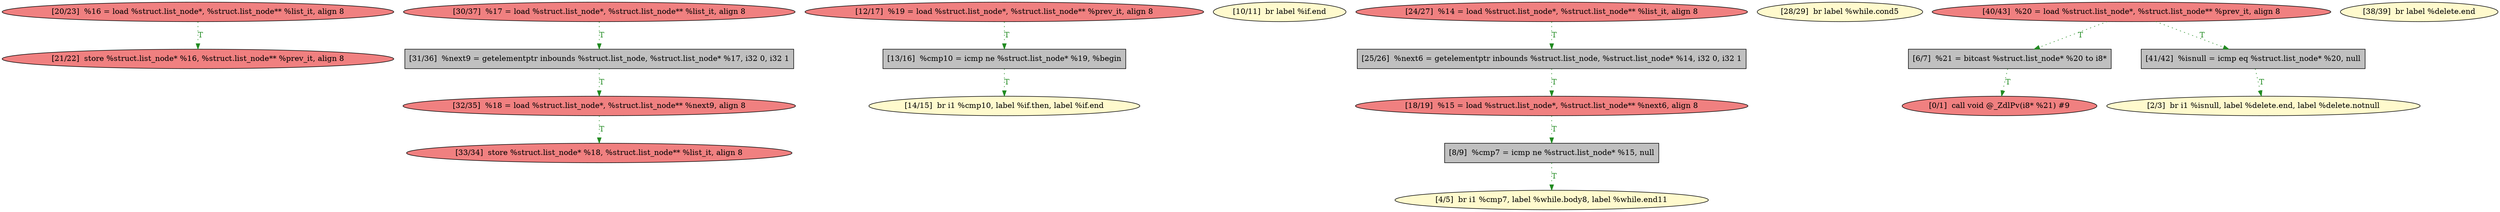 
digraph G {


node936 [fillcolor=lightcoral,label="[21/22]  store %struct.list_node* %16, %struct.list_node** %prev_it, align 8",shape=ellipse,style=filled ]
node934 [fillcolor=grey,label="[31/36]  %next9 = getelementptr inbounds %struct.list_node, %struct.list_node* %17, i32 0, i32 1",shape=rectangle,style=filled ]
node933 [fillcolor=lemonchiffon,label="[14/15]  br i1 %cmp10, label %if.then, label %if.end",shape=ellipse,style=filled ]
node937 [fillcolor=grey,label="[13/16]  %cmp10 = icmp ne %struct.list_node* %19, %begin",shape=rectangle,style=filled ]
node922 [fillcolor=lemonchiffon,label="[10/11]  br label %if.end",shape=ellipse,style=filled ]
node921 [fillcolor=grey,label="[8/9]  %cmp7 = icmp ne %struct.list_node* %15, null",shape=rectangle,style=filled ]
node927 [fillcolor=lemonchiffon,label="[28/29]  br label %while.cond5",shape=ellipse,style=filled ]
node919 [fillcolor=lemonchiffon,label="[4/5]  br i1 %cmp7, label %while.body8, label %while.end11",shape=ellipse,style=filled ]
node935 [fillcolor=lightcoral,label="[32/35]  %18 = load %struct.list_node*, %struct.list_node** %next9, align 8",shape=ellipse,style=filled ]
node931 [fillcolor=lightcoral,label="[40/43]  %20 = load %struct.list_node*, %struct.list_node** %prev_it, align 8",shape=ellipse,style=filled ]
node917 [fillcolor=lightcoral,label="[0/1]  call void @_ZdlPv(i8* %21) #9",shape=ellipse,style=filled ]
node920 [fillcolor=grey,label="[6/7]  %21 = bitcast %struct.list_node* %20 to i8*",shape=rectangle,style=filled ]
node918 [fillcolor=lemonchiffon,label="[2/3]  br i1 %isnull, label %delete.end, label %delete.notnull",shape=ellipse,style=filled ]
node925 [fillcolor=lightcoral,label="[20/23]  %16 = load %struct.list_node*, %struct.list_node** %list_it, align 8",shape=ellipse,style=filled ]
node923 [fillcolor=lightcoral,label="[12/17]  %19 = load %struct.list_node*, %struct.list_node** %prev_it, align 8",shape=ellipse,style=filled ]
node929 [fillcolor=lemonchiffon,label="[38/39]  br label %delete.end",shape=ellipse,style=filled ]
node924 [fillcolor=lightcoral,label="[18/19]  %15 = load %struct.list_node*, %struct.list_node** %next6, align 8",shape=ellipse,style=filled ]
node926 [fillcolor=lightcoral,label="[24/27]  %14 = load %struct.list_node*, %struct.list_node** %list_it, align 8",shape=ellipse,style=filled ]
node932 [fillcolor=grey,label="[25/26]  %next6 = getelementptr inbounds %struct.list_node, %struct.list_node* %14, i32 0, i32 1",shape=rectangle,style=filled ]
node928 [fillcolor=lightcoral,label="[30/37]  %17 = load %struct.list_node*, %struct.list_node** %list_it, align 8",shape=ellipse,style=filled ]
node938 [fillcolor=grey,label="[41/42]  %isnull = icmp eq %struct.list_node* %20, null",shape=rectangle,style=filled ]
node930 [fillcolor=lightcoral,label="[33/34]  store %struct.list_node* %18, %struct.list_node** %list_it, align 8",shape=ellipse,style=filled ]

node925->node936 [style=dotted,color=forestgreen,label="T",fontcolor=forestgreen ]
node926->node932 [style=dotted,color=forestgreen,label="T",fontcolor=forestgreen ]
node928->node934 [style=dotted,color=forestgreen,label="T",fontcolor=forestgreen ]
node924->node921 [style=dotted,color=forestgreen,label="T",fontcolor=forestgreen ]
node920->node917 [style=dotted,color=forestgreen,label="T",fontcolor=forestgreen ]
node931->node920 [style=dotted,color=forestgreen,label="T",fontcolor=forestgreen ]
node921->node919 [style=dotted,color=forestgreen,label="T",fontcolor=forestgreen ]
node937->node933 [style=dotted,color=forestgreen,label="T",fontcolor=forestgreen ]
node938->node918 [style=dotted,color=forestgreen,label="T",fontcolor=forestgreen ]
node934->node935 [style=dotted,color=forestgreen,label="T",fontcolor=forestgreen ]
node935->node930 [style=dotted,color=forestgreen,label="T",fontcolor=forestgreen ]
node923->node937 [style=dotted,color=forestgreen,label="T",fontcolor=forestgreen ]
node932->node924 [style=dotted,color=forestgreen,label="T",fontcolor=forestgreen ]
node931->node938 [style=dotted,color=forestgreen,label="T",fontcolor=forestgreen ]


}
